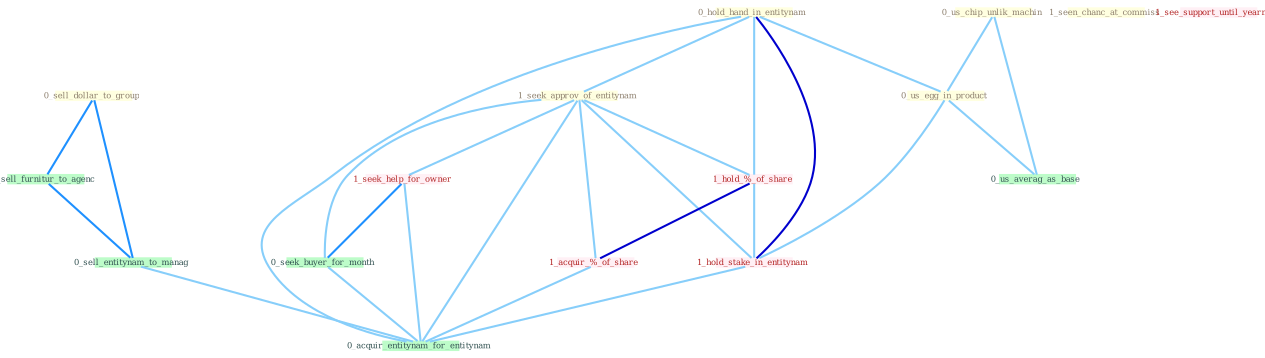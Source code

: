 Graph G{ 
    node
    [shape=polygon,style=filled,width=.5,height=.06,color="#BDFCC9",fixedsize=true,fontsize=4,
    fontcolor="#2f4f4f"];
    {node
    [color="#ffffe0", fontcolor="#8b7d6b"] "0_sell_dollar_to_group " "1_seen_chanc_at_commiss " "0_hold_hand_in_entitynam " "0_us_chip_unlik_machin " "1_seek_approv_of_entitynam " "0_us_egg_in_product "}
{node [color="#fff0f5", fontcolor="#b22222"] "1_hold_%_of_share " "1_hold_stake_in_entitynam " "1_seek_help_for_owner " "1_acquir_%_of_share " "1_see_support_until_yearnum "}
edge [color="#B0E2FF"];

	"0_sell_dollar_to_group " -- "0_sell_furnitur_to_agenc " [w="2", color="#1e90ff" , len=0.8];
	"0_sell_dollar_to_group " -- "0_sell_entitynam_to_manag " [w="2", color="#1e90ff" , len=0.8];
	"0_hold_hand_in_entitynam " -- "1_seek_approv_of_entitynam " [w="1", color="#87cefa" ];
	"0_hold_hand_in_entitynam " -- "0_us_egg_in_product " [w="1", color="#87cefa" ];
	"0_hold_hand_in_entitynam " -- "1_hold_%_of_share " [w="1", color="#87cefa" ];
	"0_hold_hand_in_entitynam " -- "1_hold_stake_in_entitynam " [w="3", color="#0000cd" , len=0.6];
	"0_hold_hand_in_entitynam " -- "0_acquir_entitynam_for_entitynam " [w="1", color="#87cefa" ];
	"0_us_chip_unlik_machin " -- "0_us_egg_in_product " [w="1", color="#87cefa" ];
	"0_us_chip_unlik_machin " -- "0_us_averag_as_base " [w="1", color="#87cefa" ];
	"1_seek_approv_of_entitynam " -- "1_hold_%_of_share " [w="1", color="#87cefa" ];
	"1_seek_approv_of_entitynam " -- "1_hold_stake_in_entitynam " [w="1", color="#87cefa" ];
	"1_seek_approv_of_entitynam " -- "1_seek_help_for_owner " [w="1", color="#87cefa" ];
	"1_seek_approv_of_entitynam " -- "0_seek_buyer_for_month " [w="1", color="#87cefa" ];
	"1_seek_approv_of_entitynam " -- "1_acquir_%_of_share " [w="1", color="#87cefa" ];
	"1_seek_approv_of_entitynam " -- "0_acquir_entitynam_for_entitynam " [w="1", color="#87cefa" ];
	"0_us_egg_in_product " -- "1_hold_stake_in_entitynam " [w="1", color="#87cefa" ];
	"0_us_egg_in_product " -- "0_us_averag_as_base " [w="1", color="#87cefa" ];
	"1_hold_%_of_share " -- "1_hold_stake_in_entitynam " [w="1", color="#87cefa" ];
	"1_hold_%_of_share " -- "1_acquir_%_of_share " [w="3", color="#0000cd" , len=0.6];
	"1_hold_stake_in_entitynam " -- "0_acquir_entitynam_for_entitynam " [w="1", color="#87cefa" ];
	"1_seek_help_for_owner " -- "0_seek_buyer_for_month " [w="2", color="#1e90ff" , len=0.8];
	"1_seek_help_for_owner " -- "0_acquir_entitynam_for_entitynam " [w="1", color="#87cefa" ];
	"0_seek_buyer_for_month " -- "0_acquir_entitynam_for_entitynam " [w="1", color="#87cefa" ];
	"1_acquir_%_of_share " -- "0_acquir_entitynam_for_entitynam " [w="1", color="#87cefa" ];
	"0_sell_furnitur_to_agenc " -- "0_sell_entitynam_to_manag " [w="2", color="#1e90ff" , len=0.8];
	"0_sell_entitynam_to_manag " -- "0_acquir_entitynam_for_entitynam " [w="1", color="#87cefa" ];
}